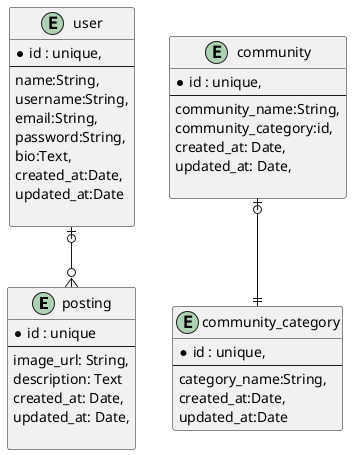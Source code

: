 @startuml

entity posting {
    *id : unique
    --
    image_url: String,
    description: Text
    created_at: Date,
    updated_at: Date,

}

entity user{
    *id : unique,
    --
    name:String,
    username:String,
    email:String,
    password:String,
    bio:Text,
    created_at:Date,
    updated_at:Date

}


entity community{
    *id : unique,
    --
    community_name:String,
    community_category:id,
    created_at: Date,
    updated_at: Date,

}

entity community_category{
    *id : unique,
    --
    category_name:String,
    created_at:Date,
    updated_at:Date
}

user|o--o{posting
community|o--||community_category
@enduml